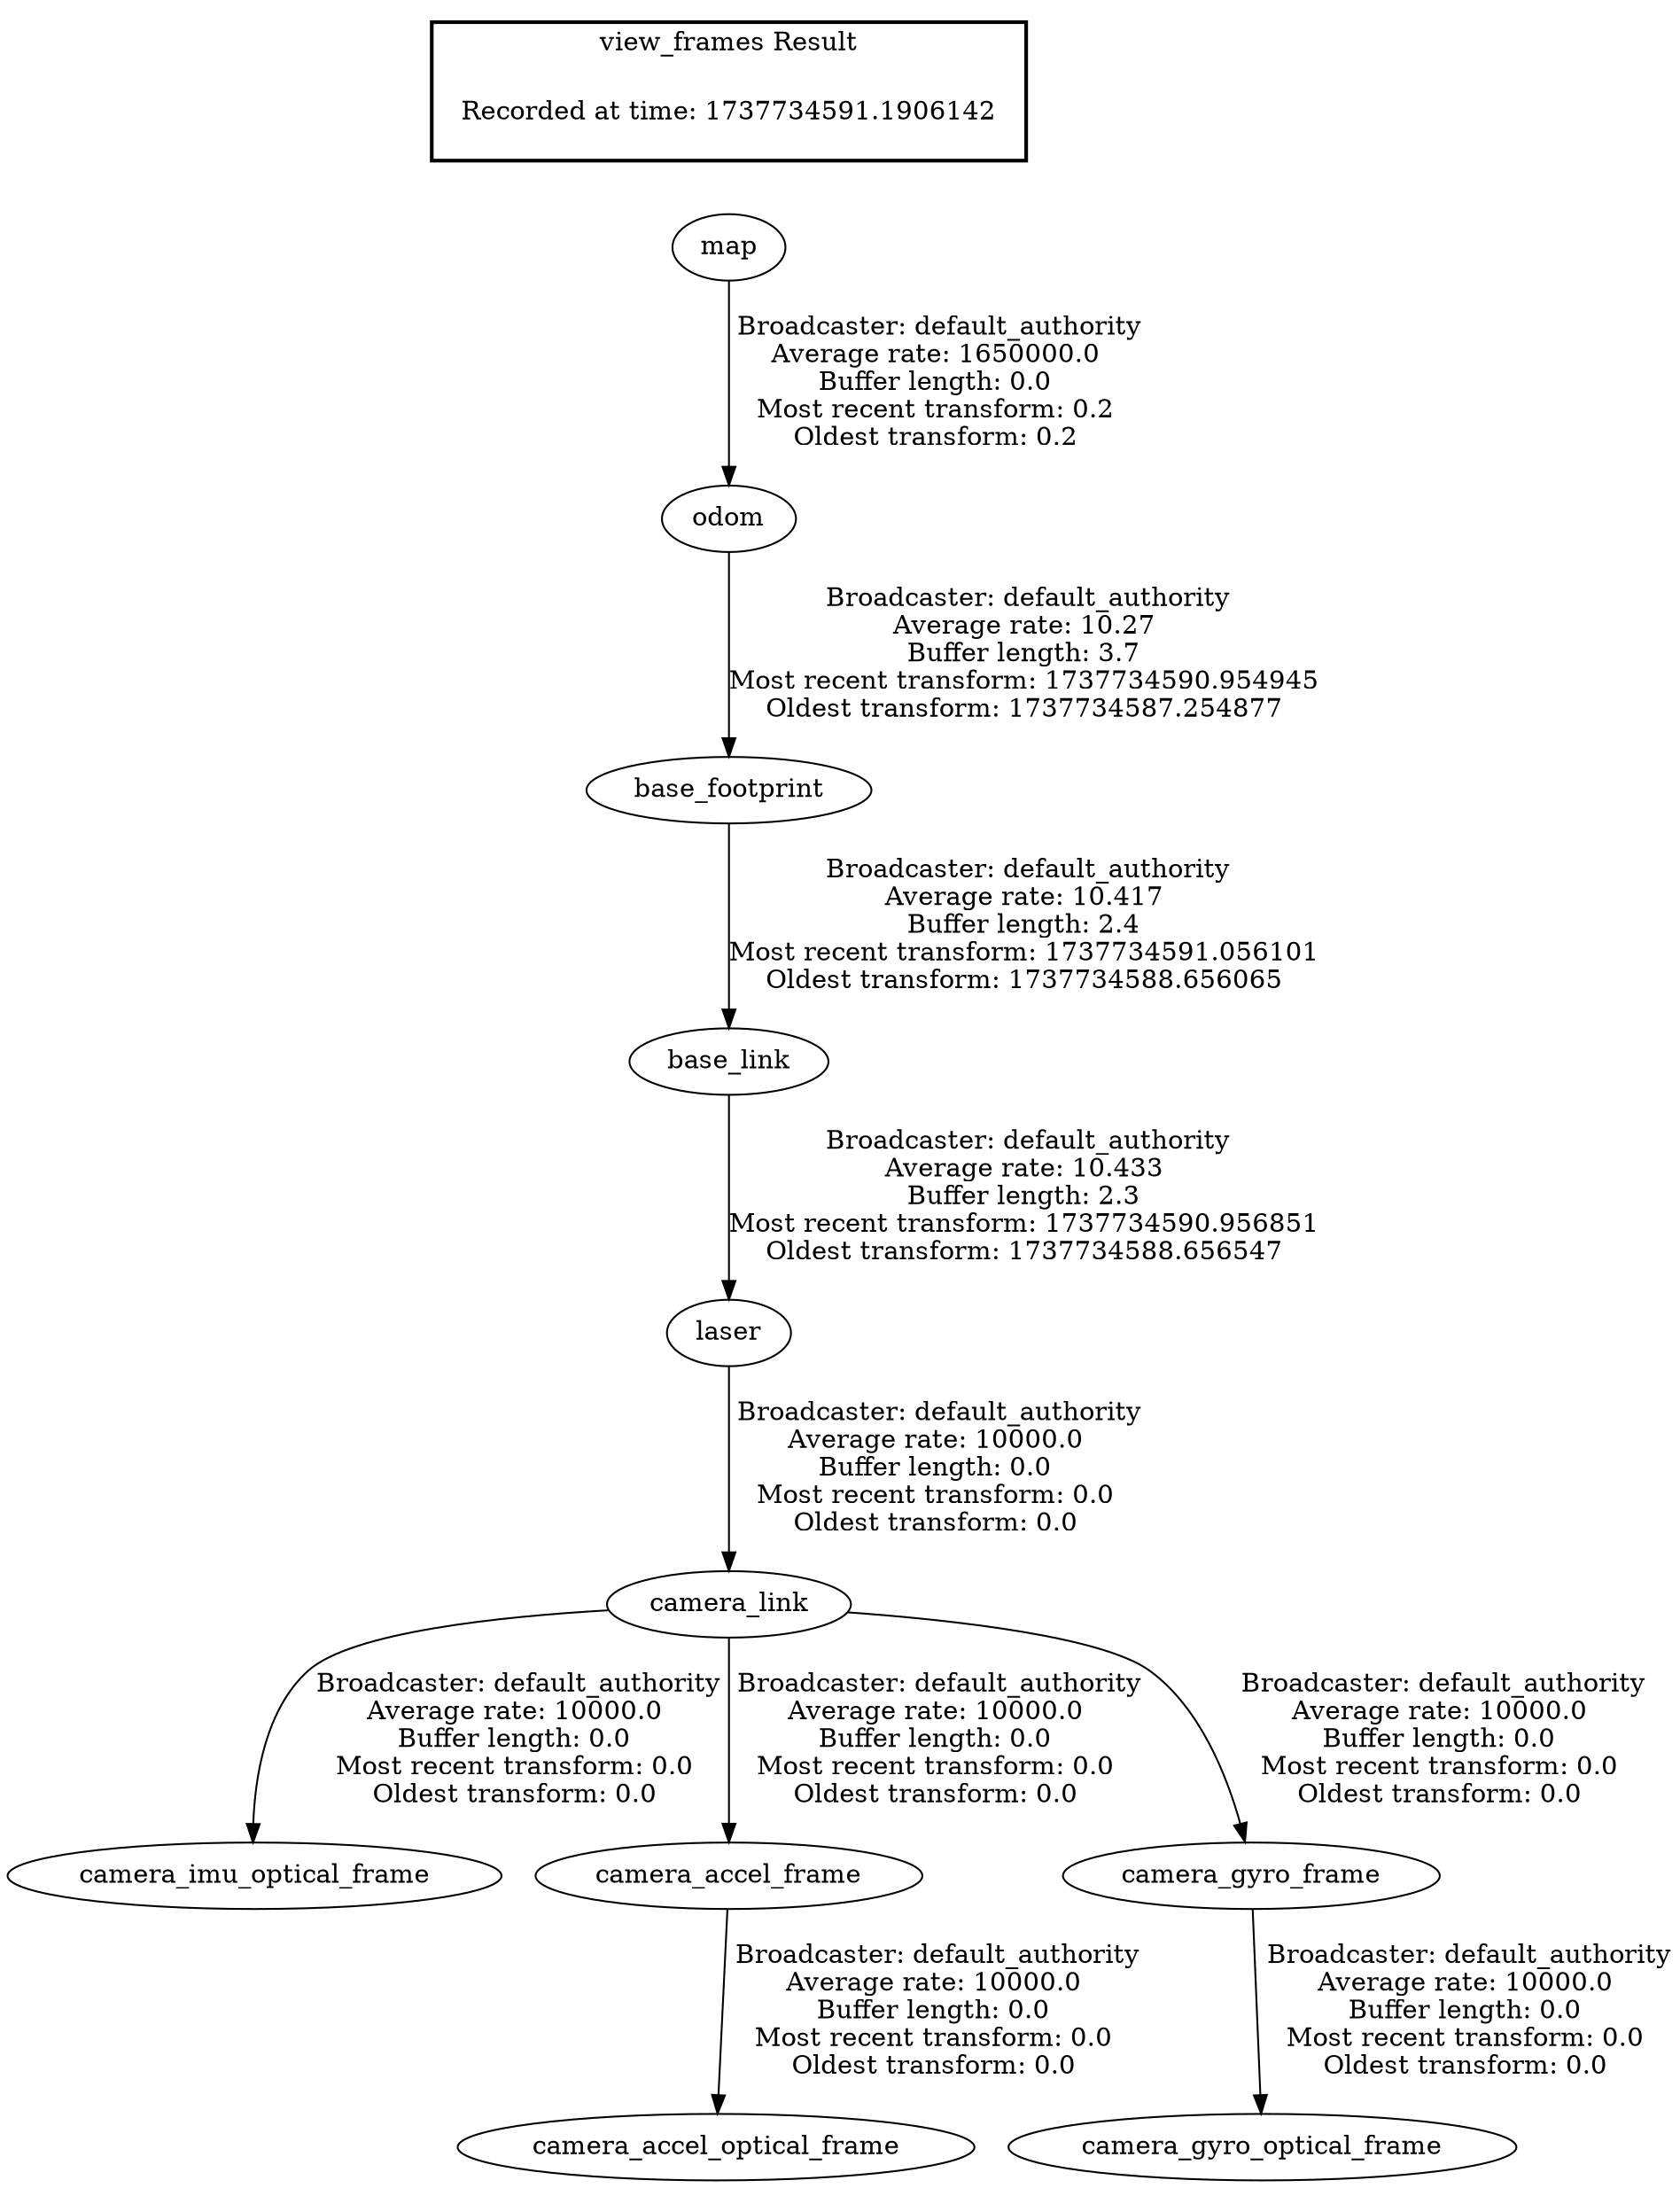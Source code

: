 digraph G {
"laser" -> "camera_link"[label=" Broadcaster: default_authority\nAverage rate: 10000.0\nBuffer length: 0.0\nMost recent transform: 0.0\nOldest transform: 0.0\n"];
"base_link" -> "laser"[label=" Broadcaster: default_authority\nAverage rate: 10.433\nBuffer length: 2.3\nMost recent transform: 1737734590.956851\nOldest transform: 1737734588.656547\n"];
"odom" -> "base_footprint"[label=" Broadcaster: default_authority\nAverage rate: 10.27\nBuffer length: 3.7\nMost recent transform: 1737734590.954945\nOldest transform: 1737734587.254877\n"];
"map" -> "odom"[label=" Broadcaster: default_authority\nAverage rate: 1650000.0\nBuffer length: 0.0\nMost recent transform: 0.2\nOldest transform: 0.2\n"];
"camera_link" -> "camera_imu_optical_frame"[label=" Broadcaster: default_authority\nAverage rate: 10000.0\nBuffer length: 0.0\nMost recent transform: 0.0\nOldest transform: 0.0\n"];
"camera_link" -> "camera_accel_frame"[label=" Broadcaster: default_authority\nAverage rate: 10000.0\nBuffer length: 0.0\nMost recent transform: 0.0\nOldest transform: 0.0\n"];
"camera_accel_frame" -> "camera_accel_optical_frame"[label=" Broadcaster: default_authority\nAverage rate: 10000.0\nBuffer length: 0.0\nMost recent transform: 0.0\nOldest transform: 0.0\n"];
"camera_link" -> "camera_gyro_frame"[label=" Broadcaster: default_authority\nAverage rate: 10000.0\nBuffer length: 0.0\nMost recent transform: 0.0\nOldest transform: 0.0\n"];
"camera_gyro_frame" -> "camera_gyro_optical_frame"[label=" Broadcaster: default_authority\nAverage rate: 10000.0\nBuffer length: 0.0\nMost recent transform: 0.0\nOldest transform: 0.0\n"];
"base_footprint" -> "base_link"[label=" Broadcaster: default_authority\nAverage rate: 10.417\nBuffer length: 2.4\nMost recent transform: 1737734591.056101\nOldest transform: 1737734588.656065\n"];
edge [style=invis];
 subgraph cluster_legend { style=bold; color=black; label ="view_frames Result";
"Recorded at time: 1737734591.1906142"[ shape=plaintext ] ;
}->"map";
}